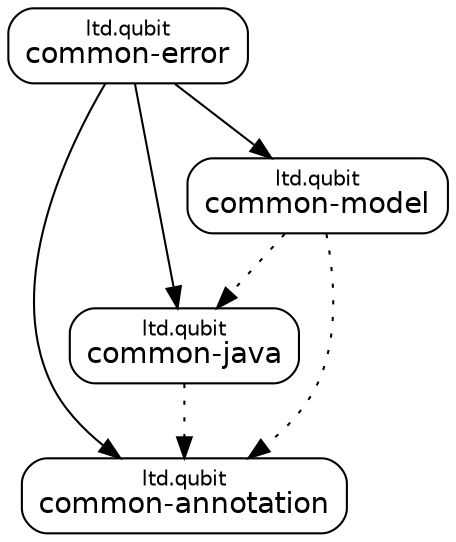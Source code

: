 digraph "common-error" {
  node [shape="box",style="rounded",fontname="Helvetica",fontsize="14"]
  edge [fontsize="10",fontname="Helvetica"]

  // Node Definitions:
  "ltd.qubit:common-error:jar"[label=<<font point-size="10">ltd.qubit</font><br/>common-error>]
  "ltd.qubit:common-annotation:jar"[label=<<font point-size="10">ltd.qubit</font><br/>common-annotation>]
  "ltd.qubit:common-java:jar"[label=<<font point-size="10">ltd.qubit</font><br/>common-java>]
  "ltd.qubit:common-model:jar"[label=<<font point-size="10">ltd.qubit</font><br/>common-model>]

  // Edge Definitions:
  "ltd.qubit:common-error:jar" -> "ltd.qubit:common-annotation:jar"
  "ltd.qubit:common-java:jar" -> "ltd.qubit:common-annotation:jar"[style="dotted"]
  "ltd.qubit:common-error:jar" -> "ltd.qubit:common-java:jar"
  "ltd.qubit:common-model:jar" -> "ltd.qubit:common-annotation:jar"[style="dotted"]
  "ltd.qubit:common-model:jar" -> "ltd.qubit:common-java:jar"[style="dotted"]
  "ltd.qubit:common-error:jar" -> "ltd.qubit:common-model:jar"
}
